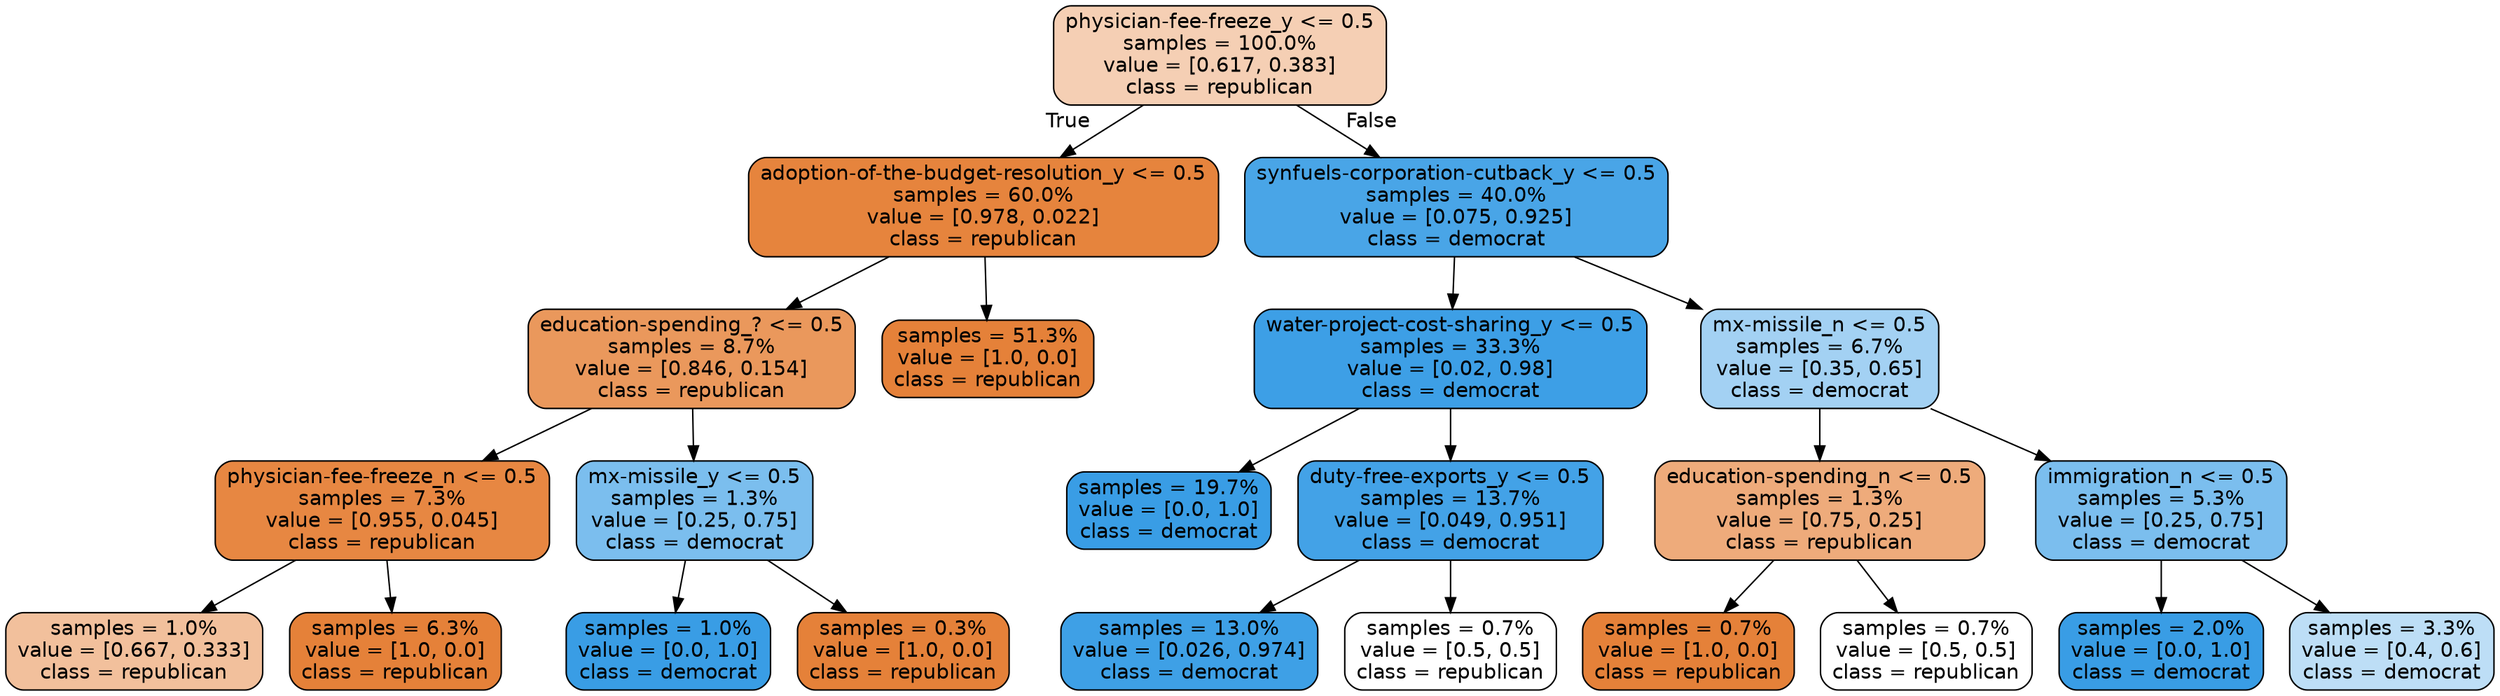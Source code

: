 digraph Tree {
node [shape=box, style="filled, rounded", color="black", fontname=helvetica] ;
edge [fontname=helvetica] ;
0 [label="physician-fee-freeze_y <= 0.5\nsamples = 100.0%\nvalue = [0.617, 0.383]\nclass = republican", fillcolor="#e5813960"] ;
1 [label="adoption-of-the-budget-resolution_y <= 0.5\nsamples = 60.0%\nvalue = [0.978, 0.022]\nclass = republican", fillcolor="#e58139f9"] ;
0 -> 1 [labeldistance=2.5, labelangle=45, headlabel="True"] ;
2 [label="education-spending_? <= 0.5\nsamples = 8.7%\nvalue = [0.846, 0.154]\nclass = republican", fillcolor="#e58139d1"] ;
1 -> 2 ;
3 [label="physician-fee-freeze_n <= 0.5\nsamples = 7.3%\nvalue = [0.955, 0.045]\nclass = republican", fillcolor="#e58139f3"] ;
2 -> 3 ;
4 [label="samples = 1.0%\nvalue = [0.667, 0.333]\nclass = republican", fillcolor="#e581397f"] ;
3 -> 4 ;
5 [label="samples = 6.3%\nvalue = [1.0, 0.0]\nclass = republican", fillcolor="#e58139ff"] ;
3 -> 5 ;
6 [label="mx-missile_y <= 0.5\nsamples = 1.3%\nvalue = [0.25, 0.75]\nclass = democrat", fillcolor="#399de5aa"] ;
2 -> 6 ;
7 [label="samples = 1.0%\nvalue = [0.0, 1.0]\nclass = democrat", fillcolor="#399de5ff"] ;
6 -> 7 ;
8 [label="samples = 0.3%\nvalue = [1.0, 0.0]\nclass = republican", fillcolor="#e58139ff"] ;
6 -> 8 ;
9 [label="samples = 51.3%\nvalue = [1.0, 0.0]\nclass = republican", fillcolor="#e58139ff"] ;
1 -> 9 ;
10 [label="synfuels-corporation-cutback_y <= 0.5\nsamples = 40.0%\nvalue = [0.075, 0.925]\nclass = democrat", fillcolor="#399de5ea"] ;
0 -> 10 [labeldistance=2.5, labelangle=-45, headlabel="False"] ;
11 [label="water-project-cost-sharing_y <= 0.5\nsamples = 33.3%\nvalue = [0.02, 0.98]\nclass = democrat", fillcolor="#399de5fa"] ;
10 -> 11 ;
12 [label="samples = 19.7%\nvalue = [0.0, 1.0]\nclass = democrat", fillcolor="#399de5ff"] ;
11 -> 12 ;
13 [label="duty-free-exports_y <= 0.5\nsamples = 13.7%\nvalue = [0.049, 0.951]\nclass = democrat", fillcolor="#399de5f2"] ;
11 -> 13 ;
14 [label="samples = 13.0%\nvalue = [0.026, 0.974]\nclass = democrat", fillcolor="#399de5f8"] ;
13 -> 14 ;
15 [label="samples = 0.7%\nvalue = [0.5, 0.5]\nclass = republican", fillcolor="#e5813900"] ;
13 -> 15 ;
16 [label="mx-missile_n <= 0.5\nsamples = 6.7%\nvalue = [0.35, 0.65]\nclass = democrat", fillcolor="#399de576"] ;
10 -> 16 ;
17 [label="education-spending_n <= 0.5\nsamples = 1.3%\nvalue = [0.75, 0.25]\nclass = republican", fillcolor="#e58139aa"] ;
16 -> 17 ;
18 [label="samples = 0.7%\nvalue = [1.0, 0.0]\nclass = republican", fillcolor="#e58139ff"] ;
17 -> 18 ;
19 [label="samples = 0.7%\nvalue = [0.5, 0.5]\nclass = republican", fillcolor="#e5813900"] ;
17 -> 19 ;
20 [label="immigration_n <= 0.5\nsamples = 5.3%\nvalue = [0.25, 0.75]\nclass = democrat", fillcolor="#399de5aa"] ;
16 -> 20 ;
21 [label="samples = 2.0%\nvalue = [0.0, 1.0]\nclass = democrat", fillcolor="#399de5ff"] ;
20 -> 21 ;
22 [label="samples = 3.3%\nvalue = [0.4, 0.6]\nclass = democrat", fillcolor="#399de555"] ;
20 -> 22 ;
}